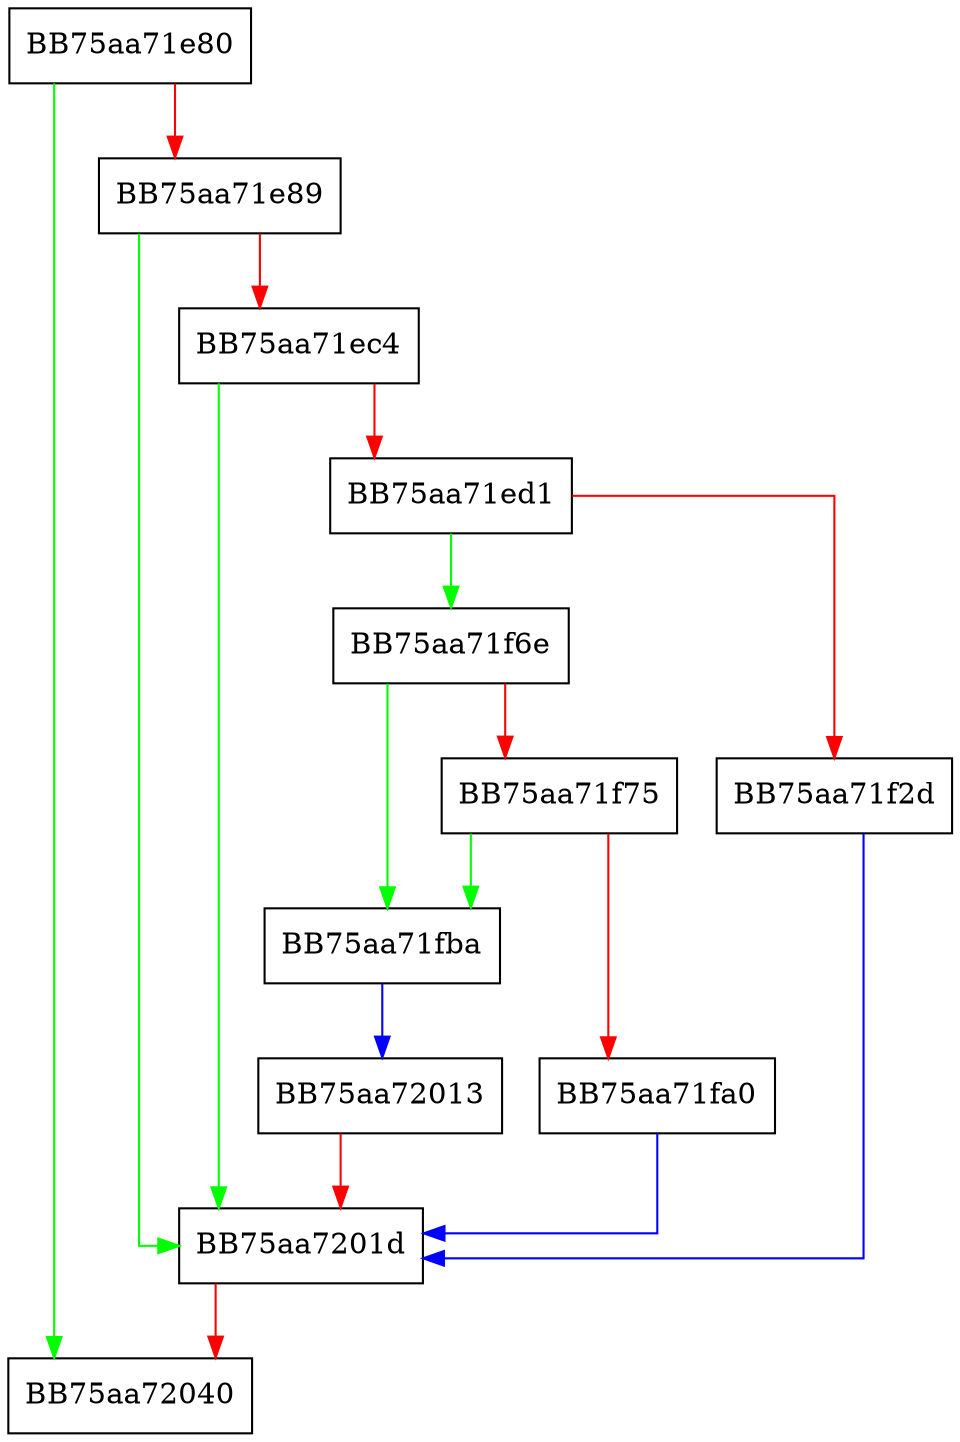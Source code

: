 digraph NTDLL_DLL_NtPulseEventWorker {
  node [shape="box"];
  graph [splines=ortho];
  BB75aa71e80 -> BB75aa72040 [color="green"];
  BB75aa71e80 -> BB75aa71e89 [color="red"];
  BB75aa71e89 -> BB75aa7201d [color="green"];
  BB75aa71e89 -> BB75aa71ec4 [color="red"];
  BB75aa71ec4 -> BB75aa7201d [color="green"];
  BB75aa71ec4 -> BB75aa71ed1 [color="red"];
  BB75aa71ed1 -> BB75aa71f6e [color="green"];
  BB75aa71ed1 -> BB75aa71f2d [color="red"];
  BB75aa71f2d -> BB75aa7201d [color="blue"];
  BB75aa71f6e -> BB75aa71fba [color="green"];
  BB75aa71f6e -> BB75aa71f75 [color="red"];
  BB75aa71f75 -> BB75aa71fba [color="green"];
  BB75aa71f75 -> BB75aa71fa0 [color="red"];
  BB75aa71fa0 -> BB75aa7201d [color="blue"];
  BB75aa71fba -> BB75aa72013 [color="blue"];
  BB75aa72013 -> BB75aa7201d [color="red"];
  BB75aa7201d -> BB75aa72040 [color="red"];
}